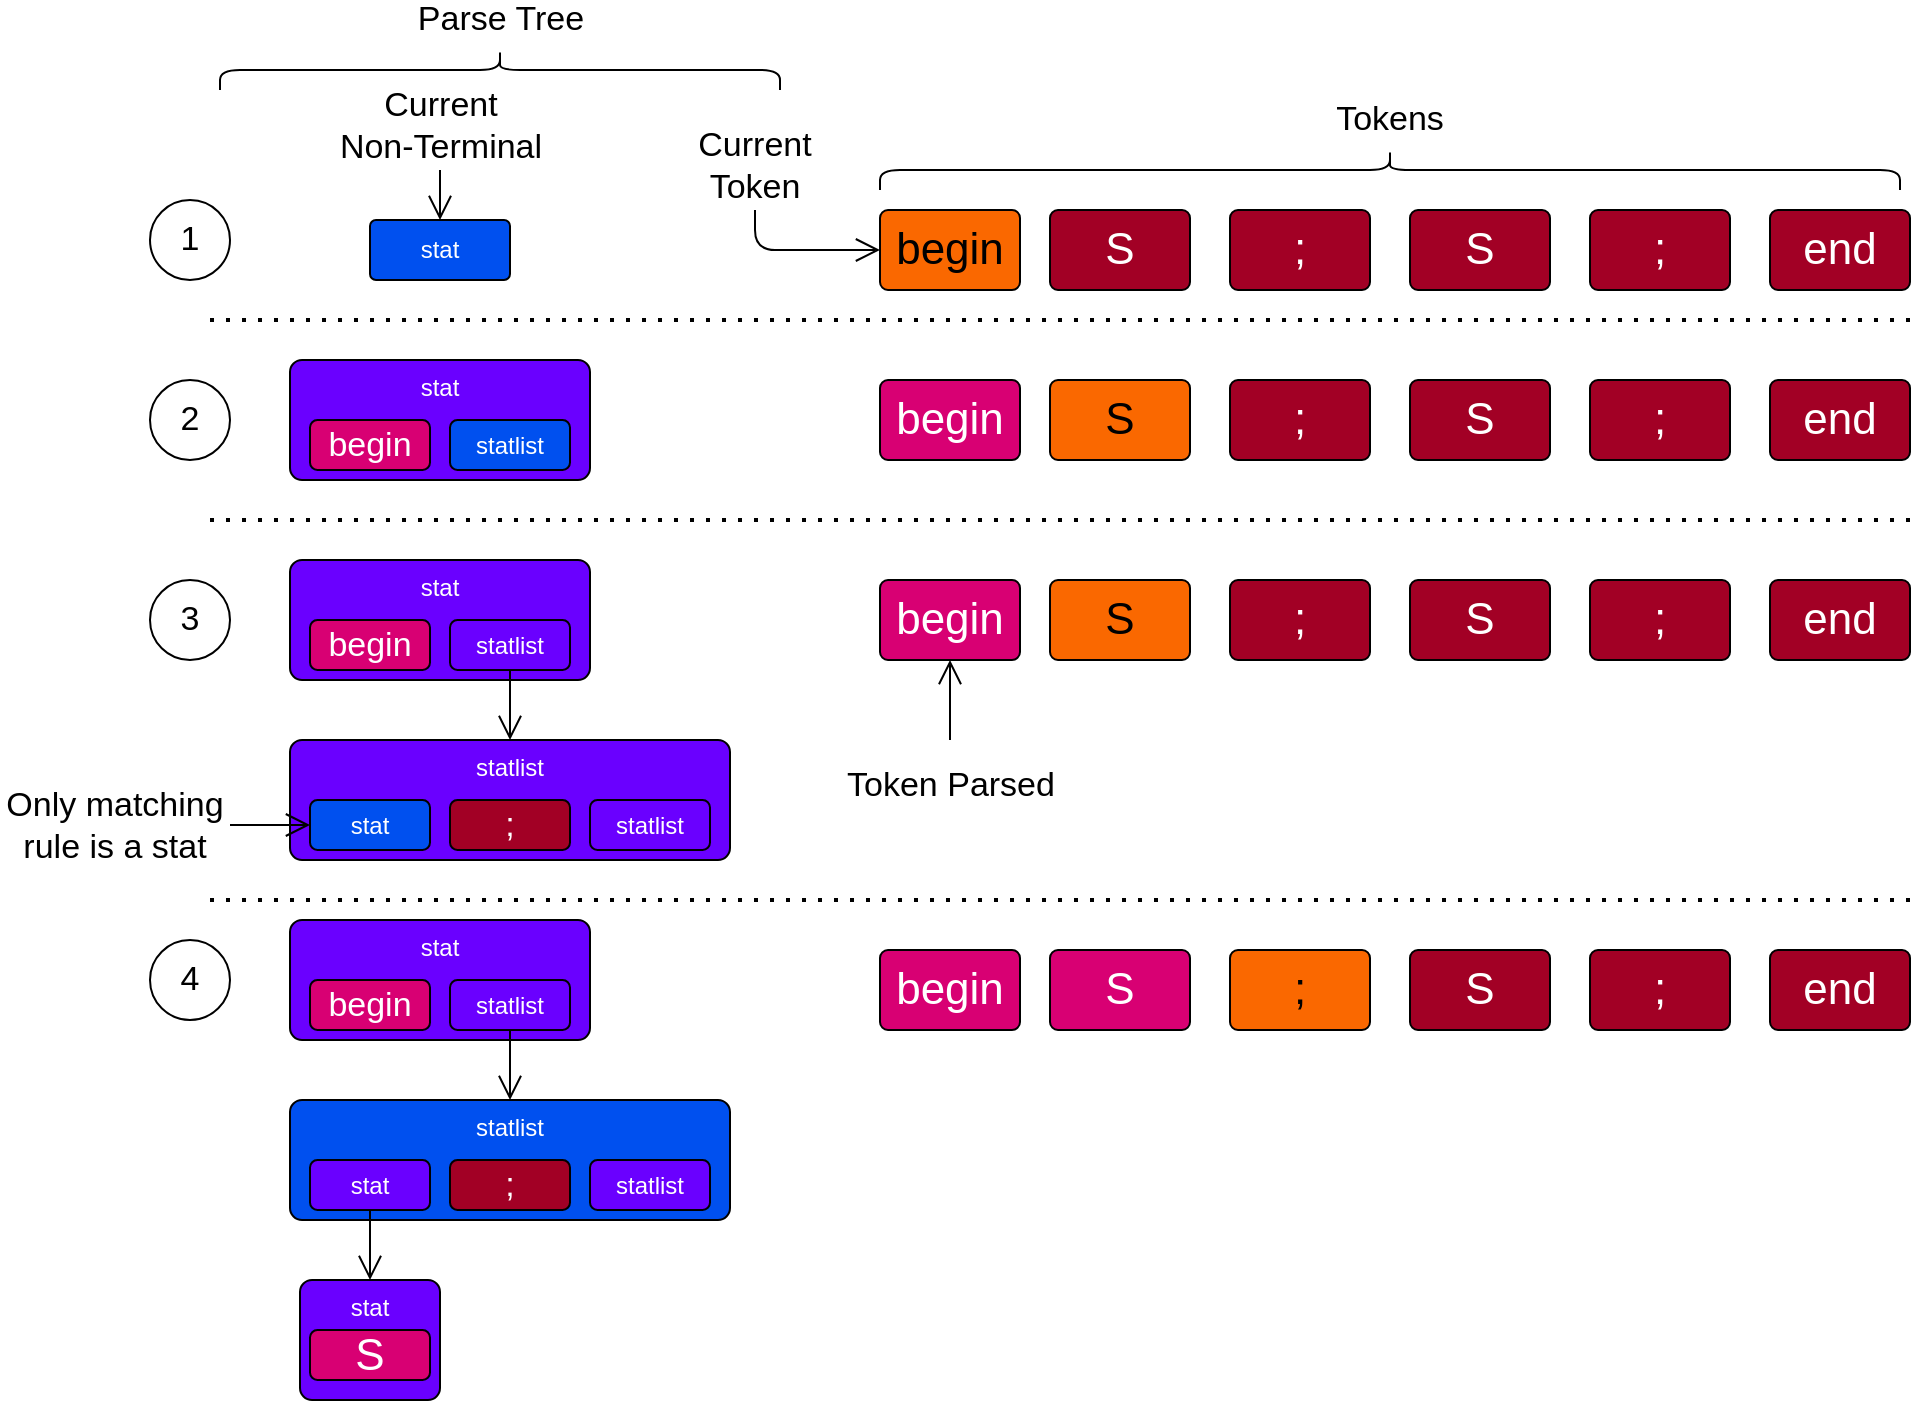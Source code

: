 <mxfile>
    <diagram id="6eO5ICpQvn0htwNRXCNk" name="Page-1">
        <mxGraphModel dx="2114" dy="2185" grid="1" gridSize="10" guides="1" tooltips="1" connect="1" arrows="1" fold="1" page="1" pageScale="1" pageWidth="850" pageHeight="1100" math="0" shadow="0">
            <root>
                <mxCell id="0"/>
                <mxCell id="1" parent="0"/>
                <mxCell id="12" value="stat" style="rounded=1;whiteSpace=wrap;html=1;verticalAlign=top;arcSize=10;fillColor=#6a00ff;fontColor=#ffffff;strokeColor=#000000;" parent="1" vertex="1">
                    <mxGeometry x="40" y="110" width="150" height="60" as="geometry"/>
                </mxCell>
                <mxCell id="2" value="stat" style="rounded=1;whiteSpace=wrap;html=1;verticalAlign=middle;arcSize=10;fillColor=#0050ef;fontColor=#ffffff;strokeColor=#000000;" parent="1" vertex="1">
                    <mxGeometry x="80" y="40" width="70" height="30" as="geometry"/>
                </mxCell>
                <mxCell id="3" value="begin" style="rounded=1;whiteSpace=wrap;html=1;verticalAlign=middle;arcSize=10;fillColor=#fa6800;fontColor=#000000;fontSize=22;strokeColor=#000000;" parent="1" vertex="1">
                    <mxGeometry x="335" y="35" width="70" height="40" as="geometry"/>
                </mxCell>
                <mxCell id="4" value="S" style="rounded=1;whiteSpace=wrap;html=1;verticalAlign=middle;arcSize=10;fillColor=#a20025;fontColor=#ffffff;fontSize=22;strokeColor=#000000;" parent="1" vertex="1">
                    <mxGeometry x="420" y="35" width="70" height="40" as="geometry"/>
                </mxCell>
                <mxCell id="5" value=";" style="rounded=1;whiteSpace=wrap;html=1;verticalAlign=middle;arcSize=10;fillColor=#a20025;fontColor=#ffffff;fontSize=22;strokeColor=#000000;" parent="1" vertex="1">
                    <mxGeometry x="510" y="35" width="70" height="40" as="geometry"/>
                </mxCell>
                <mxCell id="6" value="S" style="rounded=1;whiteSpace=wrap;html=1;verticalAlign=middle;arcSize=10;fillColor=#a20025;fontColor=#ffffff;fontSize=22;strokeColor=#000000;" parent="1" vertex="1">
                    <mxGeometry x="600" y="35" width="70" height="40" as="geometry"/>
                </mxCell>
                <mxCell id="7" value=";" style="rounded=1;whiteSpace=wrap;html=1;verticalAlign=middle;arcSize=10;fillColor=#a20025;fontColor=#ffffff;fontSize=22;strokeColor=#000000;" parent="1" vertex="1">
                    <mxGeometry x="690" y="35" width="70" height="40" as="geometry"/>
                </mxCell>
                <mxCell id="8" value="end" style="rounded=1;whiteSpace=wrap;html=1;verticalAlign=middle;arcSize=10;fillColor=#a20025;fontColor=#ffffff;fontSize=22;strokeColor=#000000;" parent="1" vertex="1">
                    <mxGeometry x="780" y="35" width="70" height="40" as="geometry"/>
                </mxCell>
                <mxCell id="11" value="begin" style="rounded=1;whiteSpace=wrap;html=1;fillColor=#d80073;fontColor=#ffffff;fontSize=17;verticalAlign=middle;strokeColor=#000000;" parent="1" vertex="1">
                    <mxGeometry x="50" y="140" width="60" height="25" as="geometry"/>
                </mxCell>
                <mxCell id="15" value="statlist" style="rounded=1;whiteSpace=wrap;html=1;fillColor=#0050ef;fontColor=#ffffff;strokeColor=#000000;" parent="1" vertex="1">
                    <mxGeometry x="120" y="140" width="60" height="25" as="geometry"/>
                </mxCell>
                <mxCell id="16" value="begin" style="rounded=1;whiteSpace=wrap;html=1;verticalAlign=middle;arcSize=10;fillColor=#d80073;fontColor=#ffffff;fontSize=22;strokeColor=#000000;" parent="1" vertex="1">
                    <mxGeometry x="335" y="120" width="70" height="40" as="geometry"/>
                </mxCell>
                <mxCell id="17" value="S" style="rounded=1;whiteSpace=wrap;html=1;verticalAlign=middle;arcSize=10;fillColor=#fa6800;fontColor=#000000;fontSize=22;strokeColor=#000000;" parent="1" vertex="1">
                    <mxGeometry x="420" y="120" width="70" height="40" as="geometry"/>
                </mxCell>
                <mxCell id="18" value=";" style="rounded=1;whiteSpace=wrap;html=1;verticalAlign=middle;arcSize=10;fillColor=#a20025;fontColor=#ffffff;fontSize=22;strokeColor=#000000;" parent="1" vertex="1">
                    <mxGeometry x="510" y="120" width="70" height="40" as="geometry"/>
                </mxCell>
                <mxCell id="19" value="S" style="rounded=1;whiteSpace=wrap;html=1;verticalAlign=middle;arcSize=10;fillColor=#a20025;fontColor=#ffffff;fontSize=22;strokeColor=#000000;" parent="1" vertex="1">
                    <mxGeometry x="600" y="120" width="70" height="40" as="geometry"/>
                </mxCell>
                <mxCell id="20" value=";" style="rounded=1;whiteSpace=wrap;html=1;verticalAlign=middle;arcSize=10;fillColor=#a20025;fontColor=#ffffff;fontSize=22;strokeColor=#000000;" parent="1" vertex="1">
                    <mxGeometry x="690" y="120" width="70" height="40" as="geometry"/>
                </mxCell>
                <mxCell id="21" value="end" style="rounded=1;whiteSpace=wrap;html=1;verticalAlign=middle;arcSize=10;fillColor=#a20025;fontColor=#ffffff;fontSize=22;strokeColor=#000000;" parent="1" vertex="1">
                    <mxGeometry x="780" y="120" width="70" height="40" as="geometry"/>
                </mxCell>
                <mxCell id="28" value="statlist" style="rounded=1;whiteSpace=wrap;html=1;verticalAlign=top;arcSize=10;fillColor=#6a00ff;fontColor=#ffffff;strokeColor=#000000;" parent="1" vertex="1">
                    <mxGeometry x="40" y="300" width="220" height="60" as="geometry"/>
                </mxCell>
                <mxCell id="29" value="stat" style="rounded=1;whiteSpace=wrap;html=1;fillColor=#0050ef;fontColor=#ffffff;strokeColor=#000000;" parent="1" vertex="1">
                    <mxGeometry x="50" y="330" width="60" height="25" as="geometry"/>
                </mxCell>
                <mxCell id="30" value=";" style="rounded=1;whiteSpace=wrap;html=1;fillColor=#a20025;fontColor=#ffffff;fontSize=17;strokeColor=#000000;" parent="1" vertex="1">
                    <mxGeometry x="120" y="330" width="60" height="25" as="geometry"/>
                </mxCell>
                <mxCell id="31" value="statlist" style="rounded=1;whiteSpace=wrap;html=1;fillColor=#6a00ff;fontColor=#ffffff;strokeColor=#000000;" parent="1" vertex="1">
                    <mxGeometry x="190" y="330" width="60" height="25" as="geometry"/>
                </mxCell>
                <mxCell id="32" value="stat" style="rounded=1;whiteSpace=wrap;html=1;verticalAlign=top;arcSize=10;fillColor=#6a00ff;fontColor=#ffffff;strokeColor=#000000;" parent="1" vertex="1">
                    <mxGeometry x="40" y="210" width="150" height="60" as="geometry"/>
                </mxCell>
                <mxCell id="33" value="begin" style="rounded=1;whiteSpace=wrap;html=1;fillColor=#d80073;fontColor=#ffffff;fontSize=17;verticalAlign=middle;strokeColor=#000000;" parent="1" vertex="1">
                    <mxGeometry x="50" y="240" width="60" height="25" as="geometry"/>
                </mxCell>
                <mxCell id="35" style="edgeStyle=orthogonalEdgeStyle;html=1;exitX=0.5;exitY=1;exitDx=0;exitDy=0;entryX=0.5;entryY=0;entryDx=0;entryDy=0;fontSize=17;endArrow=open;endFill=0;endSize=10;strokeColor=#000000;" parent="1" source="34" target="28" edge="1">
                    <mxGeometry relative="1" as="geometry"/>
                </mxCell>
                <mxCell id="34" value="statlist" style="rounded=1;whiteSpace=wrap;html=1;fillColor=#6a00ff;fontColor=#ffffff;strokeColor=#000000;" parent="1" vertex="1">
                    <mxGeometry x="120" y="240" width="60" height="25" as="geometry"/>
                </mxCell>
                <mxCell id="36" value="begin" style="rounded=1;whiteSpace=wrap;html=1;verticalAlign=middle;arcSize=10;fillColor=#d80073;fontColor=#ffffff;fontSize=22;strokeColor=#000000;" parent="1" vertex="1">
                    <mxGeometry x="335" y="220" width="70" height="40" as="geometry"/>
                </mxCell>
                <mxCell id="37" value="S" style="rounded=1;whiteSpace=wrap;html=1;verticalAlign=middle;arcSize=10;fillColor=#fa6800;fontColor=#000000;fontSize=22;strokeColor=#000000;" parent="1" vertex="1">
                    <mxGeometry x="420" y="220" width="70" height="40" as="geometry"/>
                </mxCell>
                <mxCell id="38" value=";" style="rounded=1;whiteSpace=wrap;html=1;verticalAlign=middle;arcSize=10;fillColor=#a20025;fontColor=#ffffff;fontSize=22;strokeColor=#000000;" parent="1" vertex="1">
                    <mxGeometry x="510" y="220" width="70" height="40" as="geometry"/>
                </mxCell>
                <mxCell id="39" value="S" style="rounded=1;whiteSpace=wrap;html=1;verticalAlign=middle;arcSize=10;fillColor=#a20025;fontColor=#ffffff;fontSize=22;strokeColor=#000000;" parent="1" vertex="1">
                    <mxGeometry x="600" y="220" width="70" height="40" as="geometry"/>
                </mxCell>
                <mxCell id="40" value=";" style="rounded=1;whiteSpace=wrap;html=1;verticalAlign=middle;arcSize=10;fillColor=#a20025;fontColor=#ffffff;fontSize=22;strokeColor=#000000;" parent="1" vertex="1">
                    <mxGeometry x="690" y="220" width="70" height="40" as="geometry"/>
                </mxCell>
                <mxCell id="41" value="end" style="rounded=1;whiteSpace=wrap;html=1;verticalAlign=middle;arcSize=10;fillColor=#a20025;fontColor=#ffffff;fontSize=22;strokeColor=#000000;" parent="1" vertex="1">
                    <mxGeometry x="780" y="220" width="70" height="40" as="geometry"/>
                </mxCell>
                <mxCell id="42" value="statlist" style="rounded=1;whiteSpace=wrap;html=1;verticalAlign=top;arcSize=10;fillColor=#0050ef;fontColor=#ffffff;strokeColor=#000000;" parent="1" vertex="1">
                    <mxGeometry x="40" y="480" width="220" height="60" as="geometry"/>
                </mxCell>
                <mxCell id="54" style="edgeStyle=orthogonalEdgeStyle;html=1;exitX=0.5;exitY=1;exitDx=0;exitDy=0;entryX=0.5;entryY=0;entryDx=0;entryDy=0;fontSize=17;endArrow=open;endFill=0;endSize=10;strokeColor=#000000;" parent="1" source="43" target="50" edge="1">
                    <mxGeometry relative="1" as="geometry"/>
                </mxCell>
                <mxCell id="43" value="stat" style="rounded=1;whiteSpace=wrap;html=1;fillColor=#6a00ff;fontColor=#ffffff;strokeColor=#000000;" parent="1" vertex="1">
                    <mxGeometry x="50" y="510" width="60" height="25" as="geometry"/>
                </mxCell>
                <mxCell id="44" value=";" style="rounded=1;whiteSpace=wrap;html=1;fillColor=#a20025;fontColor=#ffffff;fontSize=17;strokeColor=#000000;" parent="1" vertex="1">
                    <mxGeometry x="120" y="510" width="60" height="25" as="geometry"/>
                </mxCell>
                <mxCell id="45" value="statlist" style="rounded=1;whiteSpace=wrap;html=1;fillColor=#6a00ff;fontColor=#ffffff;strokeColor=#000000;" parent="1" vertex="1">
                    <mxGeometry x="190" y="510" width="60" height="25" as="geometry"/>
                </mxCell>
                <mxCell id="46" value="stat" style="rounded=1;whiteSpace=wrap;html=1;verticalAlign=top;arcSize=10;fillColor=#6a00ff;fontColor=#ffffff;strokeColor=#000000;" parent="1" vertex="1">
                    <mxGeometry x="40" y="390" width="150" height="60" as="geometry"/>
                </mxCell>
                <mxCell id="47" value="begin" style="rounded=1;whiteSpace=wrap;html=1;fillColor=#d80073;fontColor=#ffffff;fontSize=17;verticalAlign=middle;strokeColor=#000000;" parent="1" vertex="1">
                    <mxGeometry x="50" y="420" width="60" height="25" as="geometry"/>
                </mxCell>
                <mxCell id="49" style="edgeStyle=orthogonalEdgeStyle;html=1;exitX=0.5;exitY=1;exitDx=0;exitDy=0;entryX=0.5;entryY=0;entryDx=0;entryDy=0;fontSize=17;endArrow=open;endFill=0;endSize=10;strokeColor=#000000;" parent="1" source="48" target="42" edge="1">
                    <mxGeometry relative="1" as="geometry"/>
                </mxCell>
                <mxCell id="48" value="statlist" style="rounded=1;whiteSpace=wrap;html=1;fillColor=#6a00ff;fontColor=#ffffff;strokeColor=#000000;" parent="1" vertex="1">
                    <mxGeometry x="120" y="420" width="60" height="25" as="geometry"/>
                </mxCell>
                <mxCell id="50" value="stat" style="rounded=1;whiteSpace=wrap;html=1;verticalAlign=top;arcSize=10;fillColor=#6a00ff;fontColor=#ffffff;strokeColor=#000000;" parent="1" vertex="1">
                    <mxGeometry x="45" y="570" width="70" height="60" as="geometry"/>
                </mxCell>
                <mxCell id="51" value="S" style="rounded=1;whiteSpace=wrap;html=1;fillColor=#d80073;fontColor=#ffffff;fontSize=22;strokeColor=#000000;" parent="1" vertex="1">
                    <mxGeometry x="50" y="595" width="60" height="25" as="geometry"/>
                </mxCell>
                <mxCell id="55" value="begin" style="rounded=1;whiteSpace=wrap;html=1;verticalAlign=middle;arcSize=10;fillColor=#d80073;fontColor=#ffffff;fontSize=22;strokeColor=#000000;" parent="1" vertex="1">
                    <mxGeometry x="335" y="405" width="70" height="40" as="geometry"/>
                </mxCell>
                <mxCell id="56" value="S" style="rounded=1;whiteSpace=wrap;html=1;verticalAlign=middle;arcSize=10;fillColor=#d80073;fontColor=#ffffff;fontSize=22;strokeColor=#000000;" parent="1" vertex="1">
                    <mxGeometry x="420" y="405" width="70" height="40" as="geometry"/>
                </mxCell>
                <mxCell id="57" value=";" style="rounded=1;whiteSpace=wrap;html=1;verticalAlign=middle;arcSize=10;fillColor=#fa6800;fontColor=#000000;fontSize=22;strokeColor=#000000;" parent="1" vertex="1">
                    <mxGeometry x="510" y="405" width="70" height="40" as="geometry"/>
                </mxCell>
                <mxCell id="58" value="S" style="rounded=1;whiteSpace=wrap;html=1;verticalAlign=middle;arcSize=10;fillColor=#a20025;fontColor=#ffffff;fontSize=22;strokeColor=#000000;" parent="1" vertex="1">
                    <mxGeometry x="600" y="405" width="70" height="40" as="geometry"/>
                </mxCell>
                <mxCell id="59" value=";" style="rounded=1;whiteSpace=wrap;html=1;verticalAlign=middle;arcSize=10;fillColor=#a20025;fontColor=#ffffff;fontSize=22;strokeColor=#000000;" parent="1" vertex="1">
                    <mxGeometry x="690" y="405" width="70" height="40" as="geometry"/>
                </mxCell>
                <mxCell id="60" value="end" style="rounded=1;whiteSpace=wrap;html=1;verticalAlign=middle;arcSize=10;fillColor=#a20025;fontColor=#ffffff;fontSize=22;strokeColor=#000000;" parent="1" vertex="1">
                    <mxGeometry x="780" y="405" width="70" height="40" as="geometry"/>
                </mxCell>
                <mxCell id="197" value="1" style="ellipse;whiteSpace=wrap;html=1;aspect=fixed;fontSize=17;strokeColor=#000000;verticalAlign=middle;" parent="1" vertex="1">
                    <mxGeometry x="-30" y="30" width="40" height="40" as="geometry"/>
                </mxCell>
                <mxCell id="198" value="2" style="ellipse;whiteSpace=wrap;html=1;aspect=fixed;fontSize=17;strokeColor=#000000;verticalAlign=middle;" parent="1" vertex="1">
                    <mxGeometry x="-30" y="120" width="40" height="40" as="geometry"/>
                </mxCell>
                <mxCell id="199" value="3" style="ellipse;whiteSpace=wrap;html=1;aspect=fixed;fontSize=17;strokeColor=#000000;verticalAlign=middle;" parent="1" vertex="1">
                    <mxGeometry x="-30" y="220" width="40" height="40" as="geometry"/>
                </mxCell>
                <mxCell id="200" value="4" style="ellipse;whiteSpace=wrap;html=1;aspect=fixed;fontSize=17;strokeColor=#000000;verticalAlign=middle;" parent="1" vertex="1">
                    <mxGeometry x="-30" y="400" width="40" height="40" as="geometry"/>
                </mxCell>
                <mxCell id="187" value="" style="endArrow=none;dashed=1;html=1;dashPattern=1 3;strokeWidth=2;fontSize=17;endSize=10;strokeColor=#000000;" parent="1" edge="1">
                    <mxGeometry y="90" width="50" height="50" as="geometry">
                        <mxPoint x="850.0" y="90" as="sourcePoint"/>
                        <mxPoint y="90" as="targetPoint"/>
                    </mxGeometry>
                </mxCell>
                <mxCell id="188" value="" style="endArrow=none;dashed=1;html=1;dashPattern=1 3;strokeWidth=2;fontSize=17;endSize=10;strokeColor=#000000;" parent="1" edge="1">
                    <mxGeometry y="90" width="50" height="50" as="geometry">
                        <mxPoint x="850.0" y="190" as="sourcePoint"/>
                        <mxPoint x="2.416e-13" y="190" as="targetPoint"/>
                    </mxGeometry>
                </mxCell>
                <mxCell id="189" value="" style="endArrow=none;dashed=1;html=1;dashPattern=1 3;strokeWidth=2;fontSize=17;endSize=10;strokeColor=#000000;" parent="1" edge="1">
                    <mxGeometry y="90" width="50" height="50" as="geometry">
                        <mxPoint x="850.0" y="380" as="sourcePoint"/>
                        <mxPoint x="2.416e-13" y="380" as="targetPoint"/>
                    </mxGeometry>
                </mxCell>
                <mxCell id="206" value="" style="shape=curlyBracket;whiteSpace=wrap;html=1;rounded=1;flipH=1;fontSize=17;strokeColor=#000000;verticalAlign=middle;rotation=-90;" parent="1" vertex="1">
                    <mxGeometry x="580" y="-240" width="20" height="510" as="geometry"/>
                </mxCell>
                <mxCell id="207" value="Tokens" style="text;html=1;strokeColor=none;fillColor=none;align=center;verticalAlign=middle;whiteSpace=wrap;rounded=0;fontSize=17;" parent="1" vertex="1">
                    <mxGeometry x="560" y="-20" width="60" height="20" as="geometry"/>
                </mxCell>
                <mxCell id="210" style="edgeStyle=orthogonalEdgeStyle;html=1;exitX=0.5;exitY=1;exitDx=0;exitDy=0;entryX=0.5;entryY=0;entryDx=0;entryDy=0;fontSize=17;endArrow=open;endFill=0;endSize=10;strokeColor=#000000;" parent="1" source="208" target="2" edge="1">
                    <mxGeometry relative="1" as="geometry"/>
                </mxCell>
                <mxCell id="208" value="Current&lt;br&gt;Non-Terminal" style="text;html=1;strokeColor=none;fillColor=none;align=center;verticalAlign=middle;whiteSpace=wrap;rounded=0;fontSize=17;" parent="1" vertex="1">
                    <mxGeometry x="57.5" y="-30" width="115" height="45" as="geometry"/>
                </mxCell>
                <mxCell id="212" style="edgeStyle=orthogonalEdgeStyle;html=1;exitX=0.5;exitY=1;exitDx=0;exitDy=0;entryX=0;entryY=0.5;entryDx=0;entryDy=0;fontSize=17;endArrow=open;endFill=0;endSize=10;strokeColor=#000000;" parent="1" source="211" target="3" edge="1">
                    <mxGeometry relative="1" as="geometry"/>
                </mxCell>
                <mxCell id="211" value="Current&lt;br&gt;Token" style="text;html=1;strokeColor=none;fillColor=none;align=center;verticalAlign=middle;whiteSpace=wrap;rounded=0;fontSize=17;" parent="1" vertex="1">
                    <mxGeometry x="215" y="-10" width="115" height="45" as="geometry"/>
                </mxCell>
                <mxCell id="214" style="edgeStyle=orthogonalEdgeStyle;html=1;exitX=0.5;exitY=0;exitDx=0;exitDy=0;entryX=0.5;entryY=1;entryDx=0;entryDy=0;fontSize=17;endArrow=open;endFill=0;endSize=10;strokeColor=#000000;" parent="1" source="213" target="36" edge="1">
                    <mxGeometry relative="1" as="geometry"/>
                </mxCell>
                <mxCell id="213" value="Token Parsed" style="text;html=1;strokeColor=none;fillColor=none;align=center;verticalAlign=middle;whiteSpace=wrap;rounded=0;fontSize=17;" parent="1" vertex="1">
                    <mxGeometry x="312.5" y="300" width="115" height="45" as="geometry"/>
                </mxCell>
                <mxCell id="215" value="" style="shape=curlyBracket;whiteSpace=wrap;html=1;rounded=1;flipH=1;fontSize=17;strokeColor=#000000;verticalAlign=middle;rotation=-90;" parent="1" vertex="1">
                    <mxGeometry x="135" y="-175" width="20" height="280" as="geometry"/>
                </mxCell>
                <mxCell id="216" value="Parse Tree" style="text;html=1;strokeColor=none;fillColor=none;align=center;verticalAlign=middle;whiteSpace=wrap;rounded=0;fontSize=17;" parent="1" vertex="1">
                    <mxGeometry x="97.5" y="-70" width="95" height="20" as="geometry"/>
                </mxCell>
                <mxCell id="218" style="edgeStyle=orthogonalEdgeStyle;html=1;exitX=1;exitY=0.5;exitDx=0;exitDy=0;entryX=0;entryY=0.5;entryDx=0;entryDy=0;fontSize=17;endArrow=open;endFill=0;endSize=10;strokeColor=#000000;" parent="1" source="217" target="29" edge="1">
                    <mxGeometry relative="1" as="geometry"/>
                </mxCell>
                <mxCell id="217" value="Only matching rule is a stat" style="text;html=1;strokeColor=none;fillColor=none;align=center;verticalAlign=middle;whiteSpace=wrap;rounded=0;fontSize=17;" parent="1" vertex="1">
                    <mxGeometry x="-105" y="320" width="115" height="45" as="geometry"/>
                </mxCell>
            </root>
        </mxGraphModel>
    </diagram>
</mxfile>